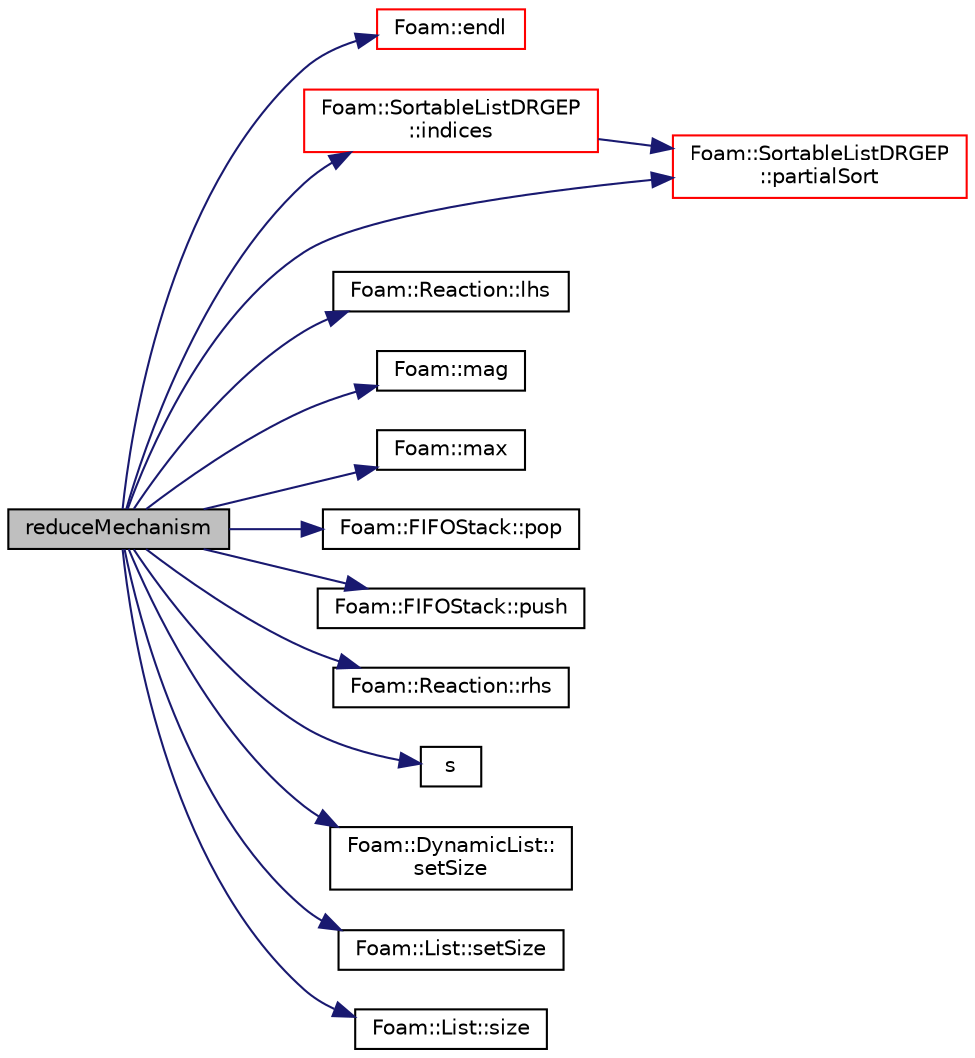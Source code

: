 digraph "reduceMechanism"
{
  bgcolor="transparent";
  edge [fontname="Helvetica",fontsize="10",labelfontname="Helvetica",labelfontsize="10"];
  node [fontname="Helvetica",fontsize="10",shape=record];
  rankdir="LR";
  Node93 [label="reduceMechanism",height=0.2,width=0.4,color="black", fillcolor="grey75", style="filled", fontcolor="black"];
  Node93 -> Node94 [color="midnightblue",fontsize="10",style="solid",fontname="Helvetica"];
  Node94 [label="Foam::endl",height=0.2,width=0.4,color="red",URL="$a21851.html#a2db8fe02a0d3909e9351bb4275b23ce4",tooltip="Add newline and flush stream. "];
  Node93 -> Node96 [color="midnightblue",fontsize="10",style="solid",fontname="Helvetica"];
  Node96 [label="Foam::SortableListDRGEP\l::indices",height=0.2,width=0.4,color="red",URL="$a31085.html#a28bce53bb8731da2b5f7a7cfb9ae2167",tooltip="Return the list of sorted indices. Updated every sort. "];
  Node96 -> Node99 [color="midnightblue",fontsize="10",style="solid",fontname="Helvetica"];
  Node99 [label="Foam::SortableListDRGEP\l::partialSort",height=0.2,width=0.4,color="red",URL="$a31085.html#a31a17712db9022557624db15cc9f6997",tooltip="Partial sort the list (if changed after construction time) "];
  Node93 -> Node112 [color="midnightblue",fontsize="10",style="solid",fontname="Helvetica"];
  Node112 [label="Foam::Reaction::lhs",height=0.2,width=0.4,color="black",URL="$a31677.html#a6761a05de6d2e857d0187e5bd7ff6b61"];
  Node93 -> Node113 [color="midnightblue",fontsize="10",style="solid",fontname="Helvetica"];
  Node113 [label="Foam::mag",height=0.2,width=0.4,color="black",URL="$a21851.html#a929da2a3fdcf3dacbbe0487d3a330dae"];
  Node93 -> Node114 [color="midnightblue",fontsize="10",style="solid",fontname="Helvetica"];
  Node114 [label="Foam::max",height=0.2,width=0.4,color="black",URL="$a21851.html#ac993e906cf2774ae77e666bc24e81733"];
  Node93 -> Node99 [color="midnightblue",fontsize="10",style="solid",fontname="Helvetica"];
  Node93 -> Node115 [color="midnightblue",fontsize="10",style="solid",fontname="Helvetica"];
  Node115 [label="Foam::FIFOStack::pop",height=0.2,width=0.4,color="black",URL="$a26985.html#ad702374ab51a03308e76cc7305f42582",tooltip="Pop the bottom element off the stack. "];
  Node93 -> Node116 [color="midnightblue",fontsize="10",style="solid",fontname="Helvetica"];
  Node116 [label="Foam::FIFOStack::push",height=0.2,width=0.4,color="black",URL="$a26985.html#ab4a4b468eb84d13d34b9b7fa9a1da7bb",tooltip="Push an element onto the stack. "];
  Node93 -> Node117 [color="midnightblue",fontsize="10",style="solid",fontname="Helvetica"];
  Node117 [label="Foam::Reaction::rhs",height=0.2,width=0.4,color="black",URL="$a31677.html#a1307353445aae5aae36cd5a86f3f64f0"];
  Node93 -> Node118 [color="midnightblue",fontsize="10",style="solid",fontname="Helvetica"];
  Node118 [label="s",height=0.2,width=0.4,color="black",URL="$a19343.html#abb9c4233033fad2ad0206cd4adad3b9f"];
  Node93 -> Node119 [color="midnightblue",fontsize="10",style="solid",fontname="Helvetica"];
  Node119 [label="Foam::DynamicList::\lsetSize",height=0.2,width=0.4,color="black",URL="$a27005.html#aedb985ffeaf1bdbfeccc2a8730405703",tooltip="Alter the addressed list size. "];
  Node93 -> Node104 [color="midnightblue",fontsize="10",style="solid",fontname="Helvetica"];
  Node104 [label="Foam::List::setSize",height=0.2,width=0.4,color="black",URL="$a26833.html#aedb985ffeaf1bdbfeccc2a8730405703",tooltip="Reset size of List. "];
  Node93 -> Node120 [color="midnightblue",fontsize="10",style="solid",fontname="Helvetica"];
  Node120 [label="Foam::List::size",height=0.2,width=0.4,color="black",URL="$a26833.html#a8a5f6fa29bd4b500caf186f60245b384",tooltip="Override size to be inconsistent with allocated storage. "];
}
